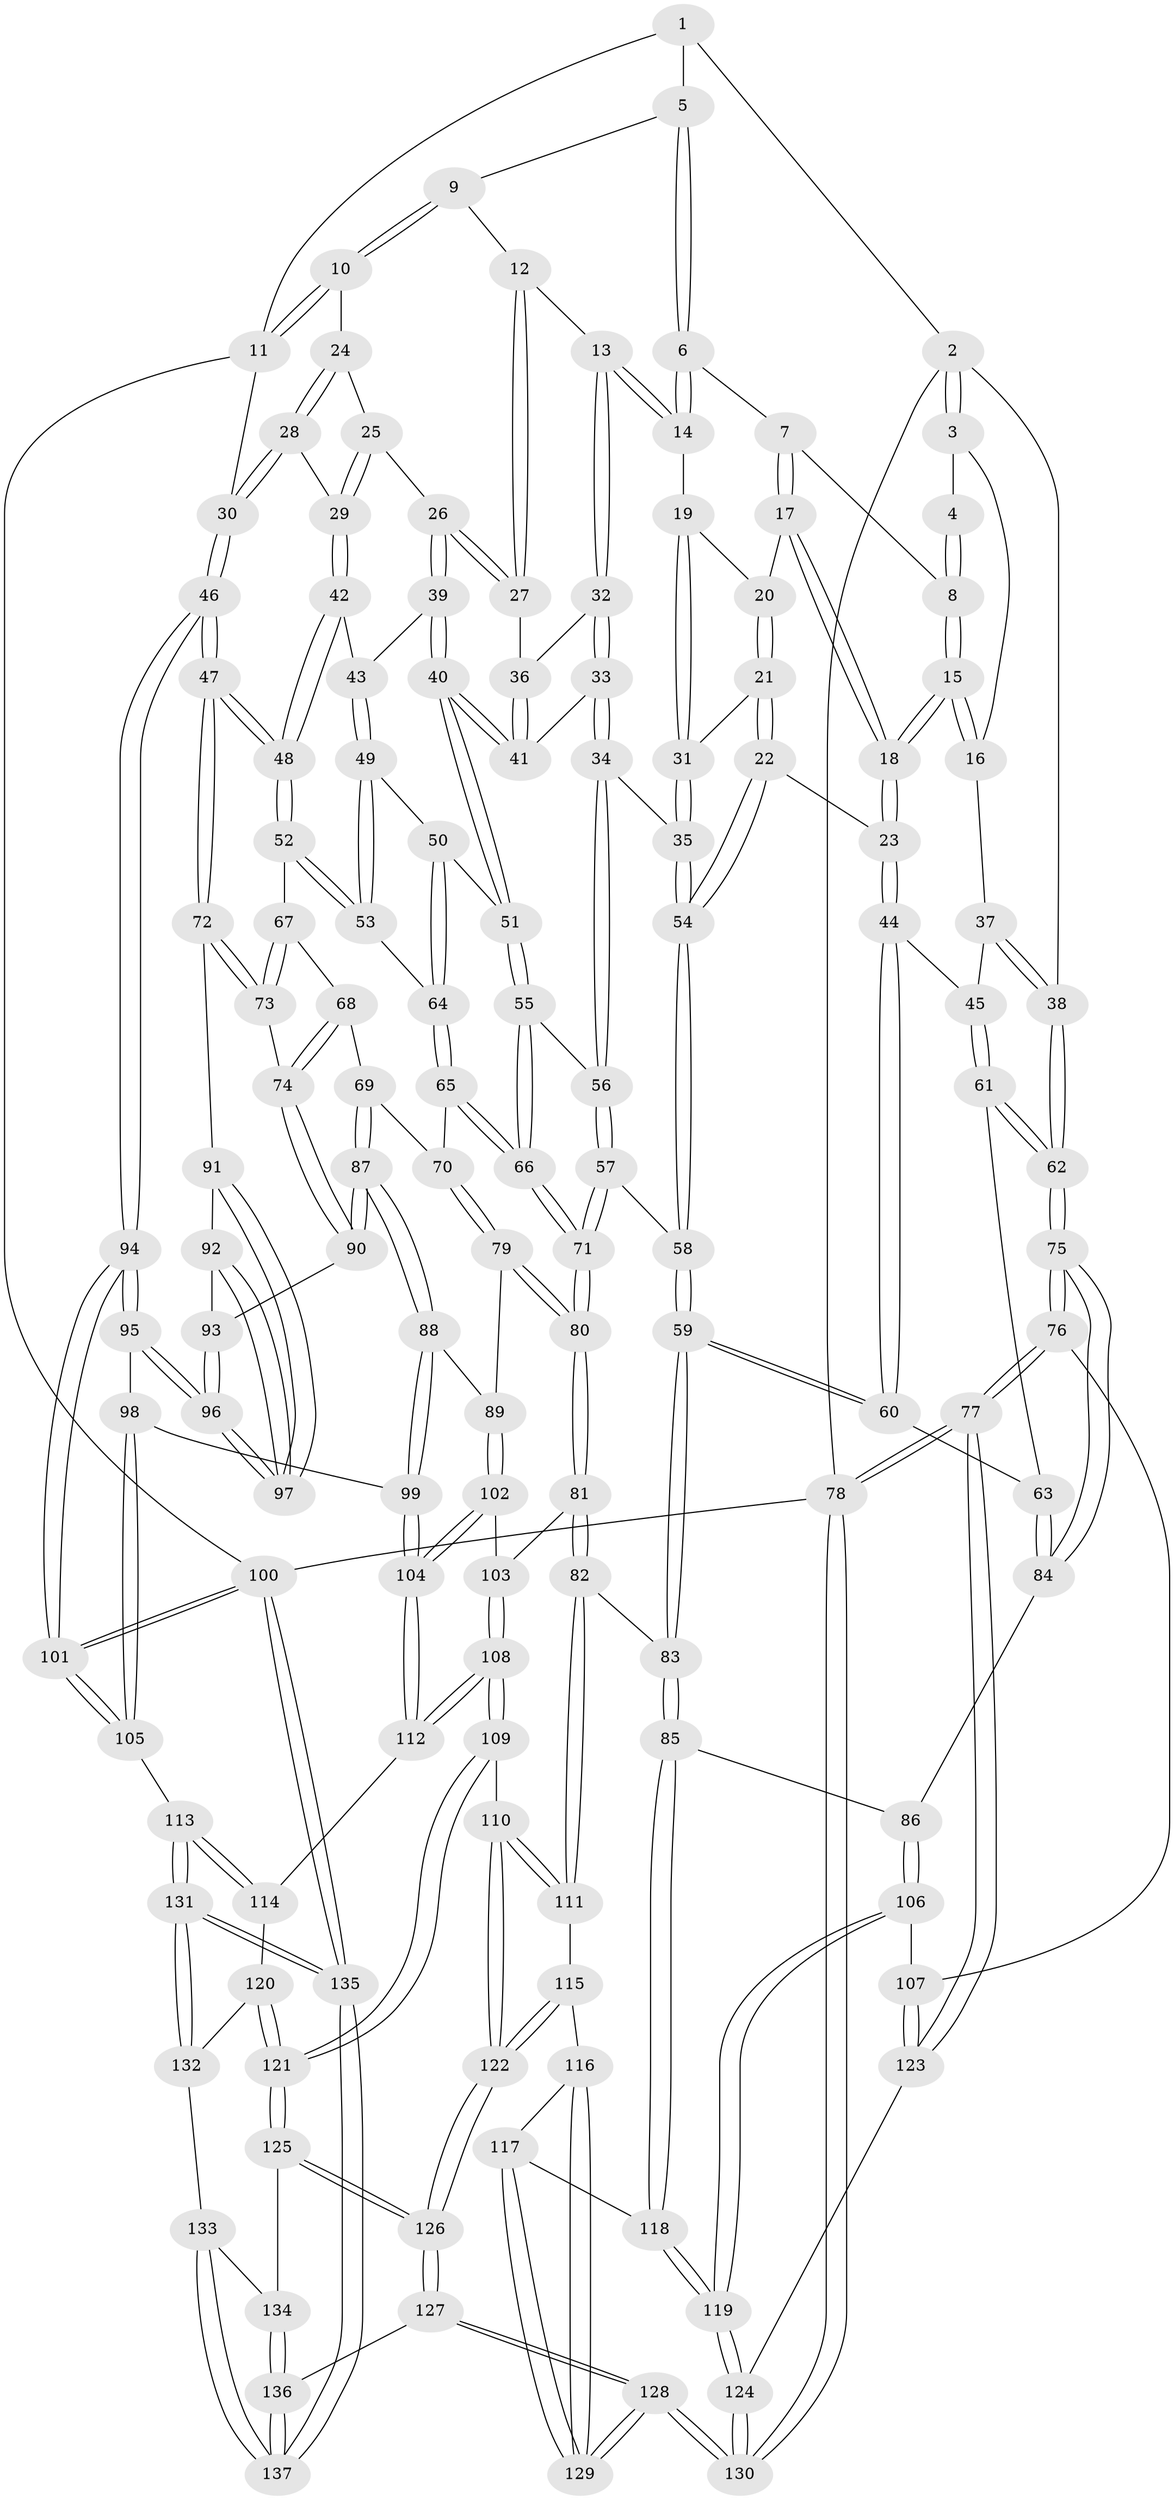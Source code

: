 // coarse degree distribution, {5: 0.3488372093023256, 7: 0.011627906976744186, 4: 0.38372093023255816, 3: 0.1511627906976744, 6: 0.09302325581395349, 2: 0.011627906976744186}
// Generated by graph-tools (version 1.1) at 2025/42/03/06/25 10:42:33]
// undirected, 137 vertices, 339 edges
graph export_dot {
graph [start="1"]
  node [color=gray90,style=filled];
  1 [pos="+0.1647808603979821+0"];
  2 [pos="+0+0.08949575399558886"];
  3 [pos="+0.06884641441790858+0.01362908755206215"];
  4 [pos="+0.16036903885841827+0"];
  5 [pos="+0.4128339703253719+0"];
  6 [pos="+0.3945969540843552+0"];
  7 [pos="+0.2675892594119197+0.0558638391636912"];
  8 [pos="+0.20193528253452814+0.021404375230741422"];
  9 [pos="+0.6119749859946869+0"];
  10 [pos="+1+0"];
  11 [pos="+1+0"];
  12 [pos="+0.5862977660000366+0.08305784770657214"];
  13 [pos="+0.4145989302821207+0.09835601438377986"];
  14 [pos="+0.40803027074468756+0.0936795816213745"];
  15 [pos="+0.14985298003005118+0.16795517043424066"];
  16 [pos="+0.071394228162101+0.11695250033469136"];
  17 [pos="+0.28229280634828025+0.10626011132891483"];
  18 [pos="+0.15353685935209752+0.1748950947672275"];
  19 [pos="+0.39061423390223254+0.10511340376863398"];
  20 [pos="+0.3154848580705283+0.11522649556769356"];
  21 [pos="+0.25595677308620424+0.25382195461010404"];
  22 [pos="+0.21913284278551654+0.2662266163540669"];
  23 [pos="+0.16970209172716516+0.25656677382344056"];
  24 [pos="+1+0"];
  25 [pos="+0.6760789044411208+0.11327351669670235"];
  26 [pos="+0.6173248678785447+0.1335779539211085"];
  27 [pos="+0.6084573803739991+0.12636763001379447"];
  28 [pos="+0.8467044075738052+0.17611960364217374"];
  29 [pos="+0.8463719695185373+0.17666503765642233"];
  30 [pos="+1+0.3108036626858399"];
  31 [pos="+0.3226815828122744+0.24414225496116418"];
  32 [pos="+0.45217727508743794+0.17190516757335203"];
  33 [pos="+0.46625404186016634+0.2667442785267379"];
  34 [pos="+0.432967355184455+0.2826007621106405"];
  35 [pos="+0.4097149870924602+0.2815503115998164"];
  36 [pos="+0.5671860106047218+0.15129869086978548"];
  37 [pos="+0+0.13503692109983004"];
  38 [pos="+0+0.13743506688295906"];
  39 [pos="+0.6423962635273412+0.21919672110591354"];
  40 [pos="+0.550981623747726+0.3071726598688975"];
  41 [pos="+0.4811134300319777+0.27087344618956816"];
  42 [pos="+0.8350360501707519+0.2111681592854918"];
  43 [pos="+0.7252381468342345+0.2511092388540037"];
  44 [pos="+0.16386422057561417+0.2626076775375759"];
  45 [pos="+0.12799086318609817+0.2852716395266538"];
  46 [pos="+1+0.4798364197812194"];
  47 [pos="+1+0.4501374432886839"];
  48 [pos="+0.905100301818713+0.36590862029015897"];
  49 [pos="+0.722002380830333+0.26893373285067895"];
  50 [pos="+0.6086725678312622+0.3637410219773846"];
  51 [pos="+0.5589008445185386+0.3322457549480682"];
  52 [pos="+0.7495736792098651+0.4008003355883402"];
  53 [pos="+0.7210477216165261+0.38029273054228707"];
  54 [pos="+0.3121921026786239+0.3988939211892124"];
  55 [pos="+0.5286676284936385+0.38762325132018055"];
  56 [pos="+0.4220154744100568+0.4064091435572613"];
  57 [pos="+0.38757149269348806+0.455635310488796"];
  58 [pos="+0.3222283550602143+0.43945207653318946"];
  59 [pos="+0.2552580965636989+0.49018525917663247"];
  60 [pos="+0.21276729445963422+0.4745518138966435"];
  61 [pos="+0.10458767706578832+0.30372166603156303"];
  62 [pos="+0+0.41913076325336274"];
  63 [pos="+0.13538207161779062+0.4831396444040848"];
  64 [pos="+0.6411440684038328+0.39460361790002785"];
  65 [pos="+0.6280133749902252+0.47594425285811265"];
  66 [pos="+0.5290973156509561+0.5006754991387101"];
  67 [pos="+0.7466888349163163+0.4359689938952031"];
  68 [pos="+0.7354159677403532+0.4591035873752446"];
  69 [pos="+0.6592854218236163+0.49812830106230915"];
  70 [pos="+0.6397118839371377+0.48596189382399096"];
  71 [pos="+0.4724413265081177+0.5633289863463659"];
  72 [pos="+0.9149443383602633+0.5024392091294684"];
  73 [pos="+0.8212938347809434+0.49831360395094404"];
  74 [pos="+0.757477678855654+0.5245138575378396"];
  75 [pos="+0+0.5956919127630848"];
  76 [pos="+0+0.6082877159632019"];
  77 [pos="+0+1"];
  78 [pos="+0+1"];
  79 [pos="+0.5980451116030063+0.5936531212615249"];
  80 [pos="+0.4722825818206313+0.5731106934157606"];
  81 [pos="+0.44010597520799494+0.6492280003927997"];
  82 [pos="+0.3274287080385924+0.705567234132159"];
  83 [pos="+0.2644564237187565+0.6926270446099679"];
  84 [pos="+0+0.6114140819175109"];
  85 [pos="+0.21442579696008843+0.7075628743321385"];
  86 [pos="+0.125814257220976+0.6892936181717555"];
  87 [pos="+0.7037080425065324+0.5894474769449667"];
  88 [pos="+0.69725252111255+0.6021360764226744"];
  89 [pos="+0.6599087497294445+0.6165525049753833"];
  90 [pos="+0.7326190019595086+0.5754318655203916"];
  91 [pos="+0.8937548217063505+0.5265320941405215"];
  92 [pos="+0.7561524738184682+0.578009218629924"];
  93 [pos="+0.7525024389568739+0.5787695025351134"];
  94 [pos="+1+0.6415906108744234"];
  95 [pos="+0.8401845552121807+0.7053067370123717"];
  96 [pos="+0.8377863104975176+0.6470200736181781"];
  97 [pos="+0.8549750981190095+0.5963575029622338"];
  98 [pos="+0.8381073277084026+0.707405454977321"];
  99 [pos="+0.7776281538408646+0.7398553009276718"];
  100 [pos="+1+1"];
  101 [pos="+1+0.7250726380685613"];
  102 [pos="+0.6144370413476431+0.708107672855255"];
  103 [pos="+0.5586191074002205+0.7446928713027231"];
  104 [pos="+0.773302850607378+0.7475280051548929"];
  105 [pos="+0.9150544955826911+0.8070151990170209"];
  106 [pos="+0.06735689610295974+0.8704826174343321"];
  107 [pos="+0.056557417140810175+0.8748927593985237"];
  108 [pos="+0.5750262666436914+0.8213987473212697"];
  109 [pos="+0.5741760188326335+0.8293875682740797"];
  110 [pos="+0.5198843592510008+0.8555284103877775"];
  111 [pos="+0.36620063565745054+0.8198747715214374"];
  112 [pos="+0.7719147687469341+0.7543945031692676"];
  113 [pos="+0.8545797762364046+0.8911267188941041"];
  114 [pos="+0.7802497779622726+0.8235912983342942"];
  115 [pos="+0.3647959785827982+0.8313520452068534"];
  116 [pos="+0.3404118602935458+0.8762703314091977"];
  117 [pos="+0.21320302841557362+0.8861967502802562"];
  118 [pos="+0.1927404249058838+0.8593020504279485"];
  119 [pos="+0.13721062248261703+0.8943430598037622"];
  120 [pos="+0.6945056009809276+0.8925613579844576"];
  121 [pos="+0.6266137466869608+0.9001290334232709"];
  122 [pos="+0.45947115238328284+0.9644324119698047"];
  123 [pos="+0+0.9616464940864191"];
  124 [pos="+0.12998802613420904+0.9420387225885731"];
  125 [pos="+0.625182972695459+0.9074957397030773"];
  126 [pos="+0.4589719673613128+0.9772410541256745"];
  127 [pos="+0.41587318037733767+1"];
  128 [pos="+0.29556425164561484+1"];
  129 [pos="+0.2891325584437565+1"];
  130 [pos="+0.2648570519552627+1"];
  131 [pos="+0.971150728226862+1"];
  132 [pos="+0.6992816782775158+0.89875480963434"];
  133 [pos="+0.7133341645062996+0.9887776544545083"];
  134 [pos="+0.6249443605704159+0.9113682852275823"];
  135 [pos="+1+1"];
  136 [pos="+0.5727282312594798+1"];
  137 [pos="+0.9320815090290424+1"];
  1 -- 2;
  1 -- 5;
  1 -- 11;
  2 -- 3;
  2 -- 3;
  2 -- 38;
  2 -- 78;
  3 -- 4;
  3 -- 16;
  4 -- 8;
  4 -- 8;
  5 -- 6;
  5 -- 6;
  5 -- 9;
  6 -- 7;
  6 -- 14;
  6 -- 14;
  7 -- 8;
  7 -- 17;
  7 -- 17;
  8 -- 15;
  8 -- 15;
  9 -- 10;
  9 -- 10;
  9 -- 12;
  10 -- 11;
  10 -- 11;
  10 -- 24;
  11 -- 30;
  11 -- 100;
  12 -- 13;
  12 -- 27;
  12 -- 27;
  13 -- 14;
  13 -- 14;
  13 -- 32;
  13 -- 32;
  14 -- 19;
  15 -- 16;
  15 -- 16;
  15 -- 18;
  15 -- 18;
  16 -- 37;
  17 -- 18;
  17 -- 18;
  17 -- 20;
  18 -- 23;
  18 -- 23;
  19 -- 20;
  19 -- 31;
  19 -- 31;
  20 -- 21;
  20 -- 21;
  21 -- 22;
  21 -- 22;
  21 -- 31;
  22 -- 23;
  22 -- 54;
  22 -- 54;
  23 -- 44;
  23 -- 44;
  24 -- 25;
  24 -- 28;
  24 -- 28;
  25 -- 26;
  25 -- 29;
  25 -- 29;
  26 -- 27;
  26 -- 27;
  26 -- 39;
  26 -- 39;
  27 -- 36;
  28 -- 29;
  28 -- 30;
  28 -- 30;
  29 -- 42;
  29 -- 42;
  30 -- 46;
  30 -- 46;
  31 -- 35;
  31 -- 35;
  32 -- 33;
  32 -- 33;
  32 -- 36;
  33 -- 34;
  33 -- 34;
  33 -- 41;
  34 -- 35;
  34 -- 56;
  34 -- 56;
  35 -- 54;
  35 -- 54;
  36 -- 41;
  36 -- 41;
  37 -- 38;
  37 -- 38;
  37 -- 45;
  38 -- 62;
  38 -- 62;
  39 -- 40;
  39 -- 40;
  39 -- 43;
  40 -- 41;
  40 -- 41;
  40 -- 51;
  40 -- 51;
  42 -- 43;
  42 -- 48;
  42 -- 48;
  43 -- 49;
  43 -- 49;
  44 -- 45;
  44 -- 60;
  44 -- 60;
  45 -- 61;
  45 -- 61;
  46 -- 47;
  46 -- 47;
  46 -- 94;
  46 -- 94;
  47 -- 48;
  47 -- 48;
  47 -- 72;
  47 -- 72;
  48 -- 52;
  48 -- 52;
  49 -- 50;
  49 -- 53;
  49 -- 53;
  50 -- 51;
  50 -- 64;
  50 -- 64;
  51 -- 55;
  51 -- 55;
  52 -- 53;
  52 -- 53;
  52 -- 67;
  53 -- 64;
  54 -- 58;
  54 -- 58;
  55 -- 56;
  55 -- 66;
  55 -- 66;
  56 -- 57;
  56 -- 57;
  57 -- 58;
  57 -- 71;
  57 -- 71;
  58 -- 59;
  58 -- 59;
  59 -- 60;
  59 -- 60;
  59 -- 83;
  59 -- 83;
  60 -- 63;
  61 -- 62;
  61 -- 62;
  61 -- 63;
  62 -- 75;
  62 -- 75;
  63 -- 84;
  63 -- 84;
  64 -- 65;
  64 -- 65;
  65 -- 66;
  65 -- 66;
  65 -- 70;
  66 -- 71;
  66 -- 71;
  67 -- 68;
  67 -- 73;
  67 -- 73;
  68 -- 69;
  68 -- 74;
  68 -- 74;
  69 -- 70;
  69 -- 87;
  69 -- 87;
  70 -- 79;
  70 -- 79;
  71 -- 80;
  71 -- 80;
  72 -- 73;
  72 -- 73;
  72 -- 91;
  73 -- 74;
  74 -- 90;
  74 -- 90;
  75 -- 76;
  75 -- 76;
  75 -- 84;
  75 -- 84;
  76 -- 77;
  76 -- 77;
  76 -- 107;
  77 -- 78;
  77 -- 78;
  77 -- 123;
  77 -- 123;
  78 -- 130;
  78 -- 130;
  78 -- 100;
  79 -- 80;
  79 -- 80;
  79 -- 89;
  80 -- 81;
  80 -- 81;
  81 -- 82;
  81 -- 82;
  81 -- 103;
  82 -- 83;
  82 -- 111;
  82 -- 111;
  83 -- 85;
  83 -- 85;
  84 -- 86;
  85 -- 86;
  85 -- 118;
  85 -- 118;
  86 -- 106;
  86 -- 106;
  87 -- 88;
  87 -- 88;
  87 -- 90;
  87 -- 90;
  88 -- 89;
  88 -- 99;
  88 -- 99;
  89 -- 102;
  89 -- 102;
  90 -- 93;
  91 -- 92;
  91 -- 97;
  91 -- 97;
  92 -- 93;
  92 -- 97;
  92 -- 97;
  93 -- 96;
  93 -- 96;
  94 -- 95;
  94 -- 95;
  94 -- 101;
  94 -- 101;
  95 -- 96;
  95 -- 96;
  95 -- 98;
  96 -- 97;
  96 -- 97;
  98 -- 99;
  98 -- 105;
  98 -- 105;
  99 -- 104;
  99 -- 104;
  100 -- 101;
  100 -- 101;
  100 -- 135;
  100 -- 135;
  101 -- 105;
  101 -- 105;
  102 -- 103;
  102 -- 104;
  102 -- 104;
  103 -- 108;
  103 -- 108;
  104 -- 112;
  104 -- 112;
  105 -- 113;
  106 -- 107;
  106 -- 119;
  106 -- 119;
  107 -- 123;
  107 -- 123;
  108 -- 109;
  108 -- 109;
  108 -- 112;
  108 -- 112;
  109 -- 110;
  109 -- 121;
  109 -- 121;
  110 -- 111;
  110 -- 111;
  110 -- 122;
  110 -- 122;
  111 -- 115;
  112 -- 114;
  113 -- 114;
  113 -- 114;
  113 -- 131;
  113 -- 131;
  114 -- 120;
  115 -- 116;
  115 -- 122;
  115 -- 122;
  116 -- 117;
  116 -- 129;
  116 -- 129;
  117 -- 118;
  117 -- 129;
  117 -- 129;
  118 -- 119;
  118 -- 119;
  119 -- 124;
  119 -- 124;
  120 -- 121;
  120 -- 121;
  120 -- 132;
  121 -- 125;
  121 -- 125;
  122 -- 126;
  122 -- 126;
  123 -- 124;
  124 -- 130;
  124 -- 130;
  125 -- 126;
  125 -- 126;
  125 -- 134;
  126 -- 127;
  126 -- 127;
  127 -- 128;
  127 -- 128;
  127 -- 136;
  128 -- 129;
  128 -- 129;
  128 -- 130;
  128 -- 130;
  131 -- 132;
  131 -- 132;
  131 -- 135;
  131 -- 135;
  132 -- 133;
  133 -- 134;
  133 -- 137;
  133 -- 137;
  134 -- 136;
  134 -- 136;
  135 -- 137;
  135 -- 137;
  136 -- 137;
  136 -- 137;
}
